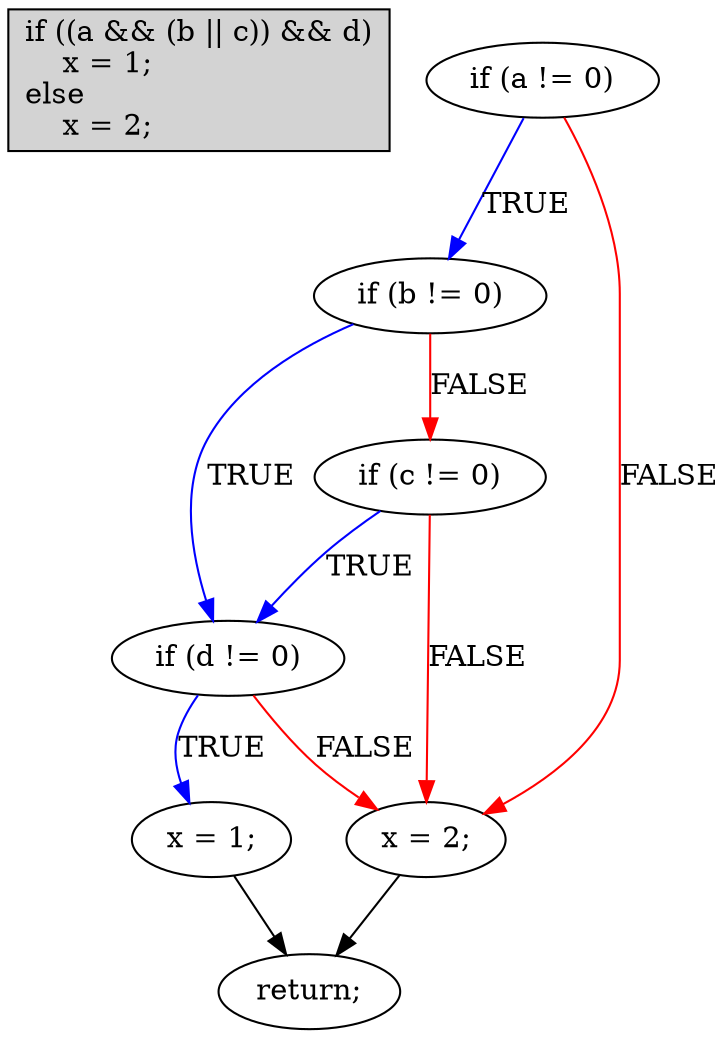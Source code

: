 digraph { // mcdc005b
    // good masking example
    code [
        shape = record,
        style = filled,
        label = "\
if ((a && (b \|\| c)) && d)\l\
\ \ \ \ x = 1;\l\
else\l\
\ \ \ \ x = 2;\l\
"
    ]

    A2 [label="if (a != 0)"];
    A3 [label="if (b != 0)"];
    A4 [label="if (c != 0)"];
    A5 [label="if (d != 0)"];
    A6 [label="x = 1;"];
    A7 [label="x = 2;"];
    A8 [label="return;"];
    A2 -> A3 [label="TRUE", color="blue"];
    A2 -> A7 [label="FALSE", color="red"];
    A3 -> A5 [label="TRUE", color="blue"];
    A3 -> A4 [label="FALSE", color="red"];
    A4 -> A5 [label="TRUE", color="blue"];
    A4 -> A7 [label="FALSE", color="red"];
    A5 -> A6 [label="TRUE", color="blue"];
    A5 -> A7 [label="FALSE", color="red"];
    A6 -> A8 [label="", color="black"];
    A7 -> A8 [label="", color="black"];
}
